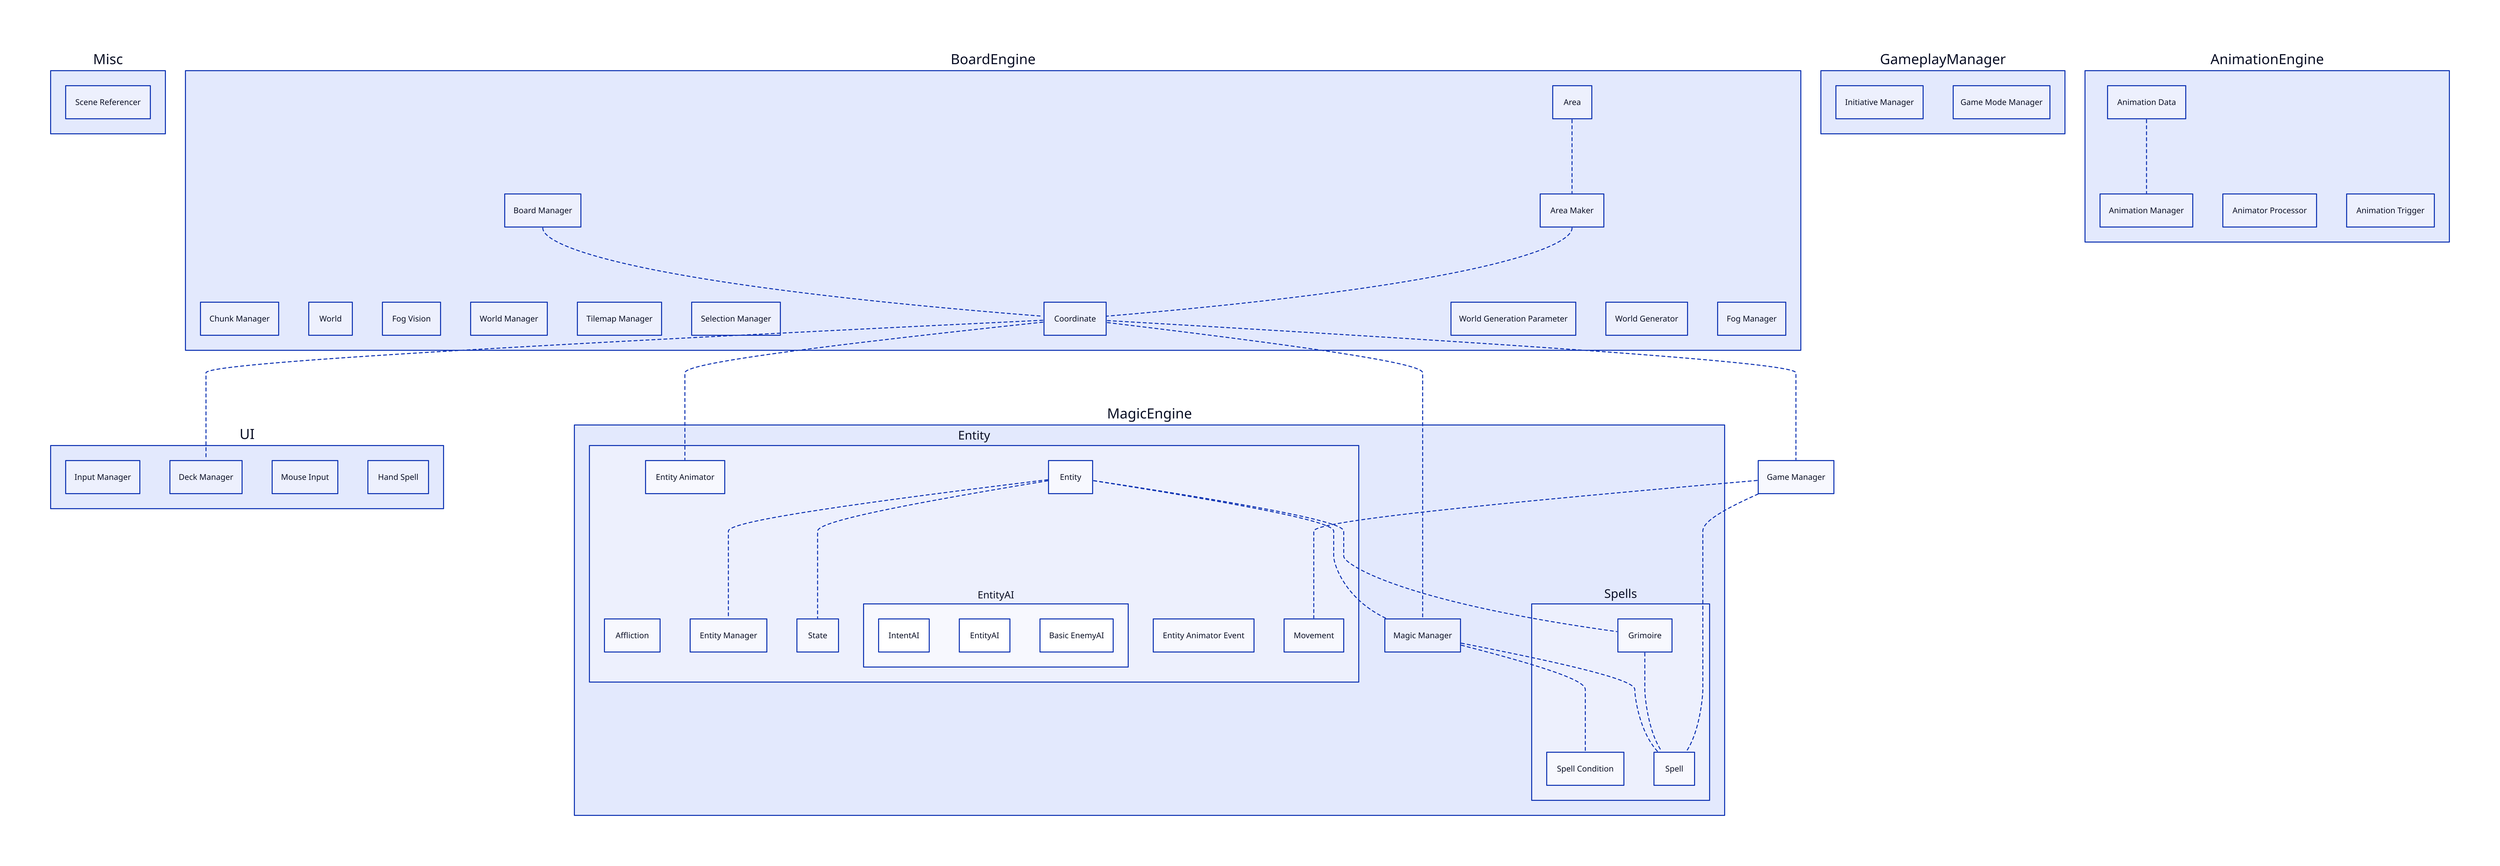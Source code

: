 # Nodes :
Misc: {
    SceneReferencer: Scene Referencer
}
BoardEngine: {
    ChunkManager: Chunk Manager
    World: World
    FogVision: Fog Vision
    WorldManager: World Manager
    AreaMaker: Area Maker
    Area: Area
    TilemapManager: Tilemap Manager
    SelectionManager: Selection Manager
    Coordinate: Coordinate
    WorldGenerationParameter: World Generation Parameter
    WorldGenerator: World Generator
    FogManager: Fog Manager
    BoardManager: Board Manager
}
GameManager: Game Manager
UI: {
    InputManager: Input Manager
    DeckManager: Deck Manager
    MouseInput: Mouse Input
    HandSpell: Hand Spell
}
MagicEngine: {
    Entity: {
        EntityAnimator: Entity Animator
        Affliction: Affliction
        EntityManager: Entity Manager
        State: State
        Entity: Entity
        EntityAI: {
            IntentAI: IntentAI
            EntityAI: EntityAI
            BasicEnemyAI: Basic EnemyAI
        }
        EntityAnimatorEvent: Entity Animator Event
        Movement: Movement
    }
    Spells: {
        SpellCondition: Spell Condition
        Grimoire: Grimoire
        Spell: Spell
    }
    MagicManager: Magic Manager
}
GameplayManager: {
    InitiativeManager: Initiative Manager
    GameModeManager: Game Mode Manager
}
AnimationEngine: {
    AnimationManager: Animation Manager
    AnimatorProcessor: Animator Processor
    AnimationTrigger: Animation Trigger
    AnimationData: Animation Data
}

# Links :
BoardEngine.AreaMaker -- BoardEngine.Coordinate: {style.stroke-dash: 3}
BoardEngine.Area -- BoardEngine.AreaMaker: {style.stroke-dash: 3}
BoardEngine.Coordinate -- GameManager: {style.stroke-dash: 3}
BoardEngine.Coordinate -- UI.DeckManager: {style.stroke-dash: 3}
BoardEngine.Coordinate -- MagicEngine.Entity.EntityAnimator: {style.stroke-dash: 3}
BoardEngine.Coordinate -- MagicEngine.MagicManager: {style.stroke-dash: 3}
BoardEngine.BoardManager -- BoardEngine.Coordinate: {style.stroke-dash: 3}
GameManager -- MagicEngine.Spells.Spell: {style.stroke-dash: 3}
GameManager -- MagicEngine.Entity.Movement: {style.stroke-dash: 3}
MagicEngine.Entity.Entity -- MagicEngine.Entity.EntityManager: {style.stroke-dash: 3}
MagicEngine.Entity.Entity -- MagicEngine.Entity.State: {style.stroke-dash: 3}
MagicEngine.Entity.Entity -- MagicEngine.Spells.Grimoire: {style.stroke-dash: 3}
MagicEngine.Entity.Entity -- MagicEngine.MagicManager: {style.stroke-dash: 3}
MagicEngine.Spells.Grimoire -- MagicEngine.Spells.Spell: {style.stroke-dash: 3}
MagicEngine.MagicManager -- MagicEngine.Spells.Spell: {style.stroke-dash: 3}
MagicEngine.MagicManager -- MagicEngine.Spells.SpellCondition: {style.stroke-dash: 3}
AnimationEngine.AnimationData -- AnimationEngine.AnimationManager: {style.stroke-dash: 3}

